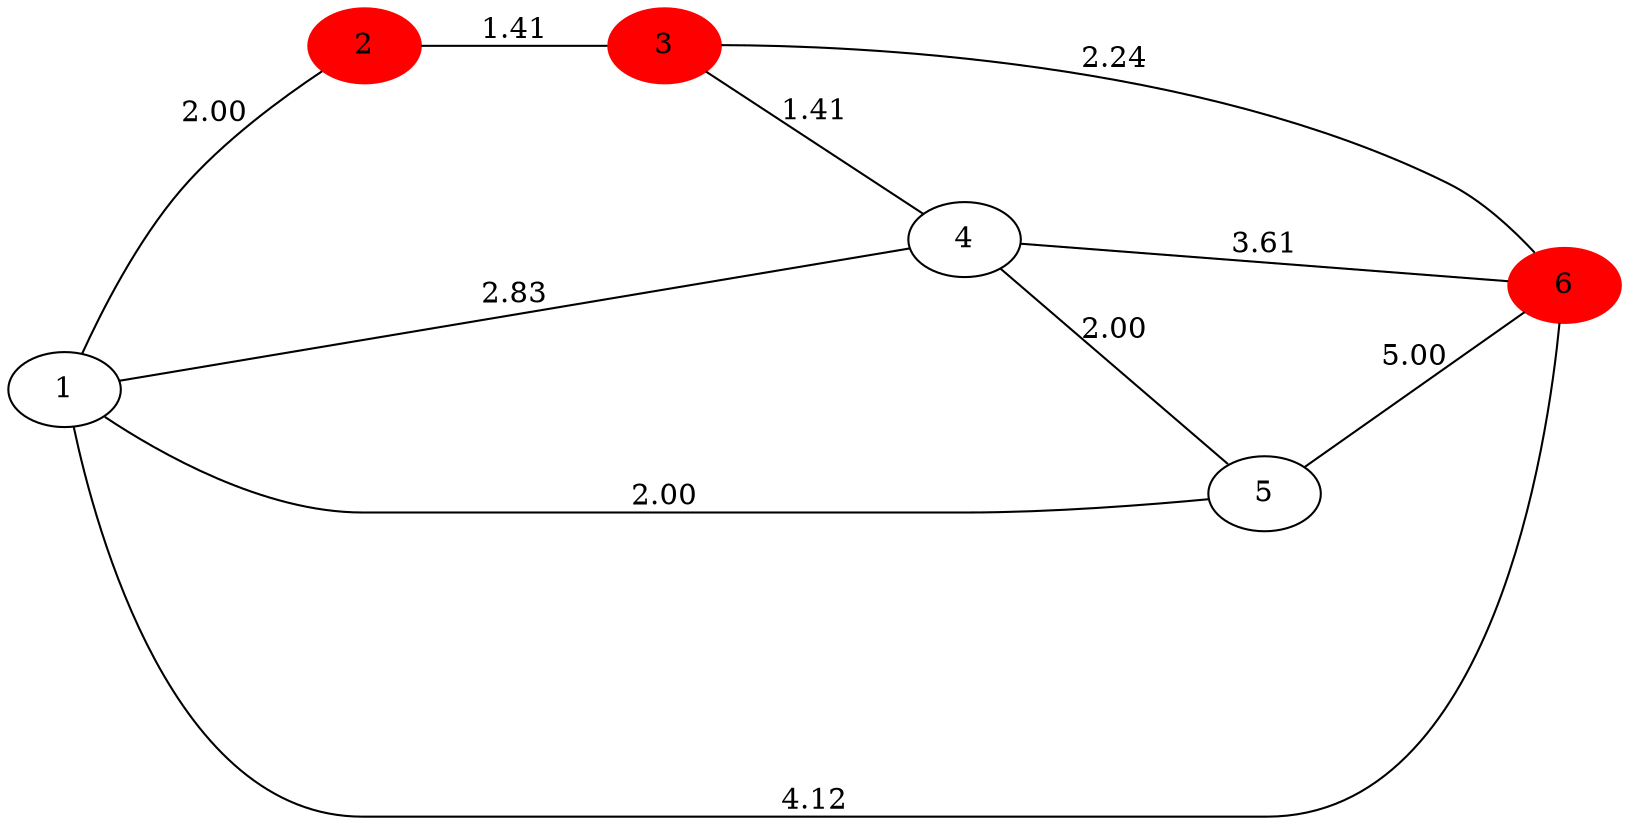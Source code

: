 graph graph_path1{
	rankdir =LR;
	ranksep = 0.8;
	nodesep = 0.8;
	1--2 [label="2.00"];
	1--4 [label="2.83"];
	1--5 [label="2.00"];
	1--6 [label="4.12"];
	2--3 [label="1.41"];
	3--4 [label="1.41"];
	3--6 [label="2.24"];
	4--5 [label="2.00"];
	4--6 [label="3.61"];
	5--6 [label="5.00"];
	2 [color="red",style=filled];
	3 [color="red",style=filled];
	6 [color="red",style=filled];
}